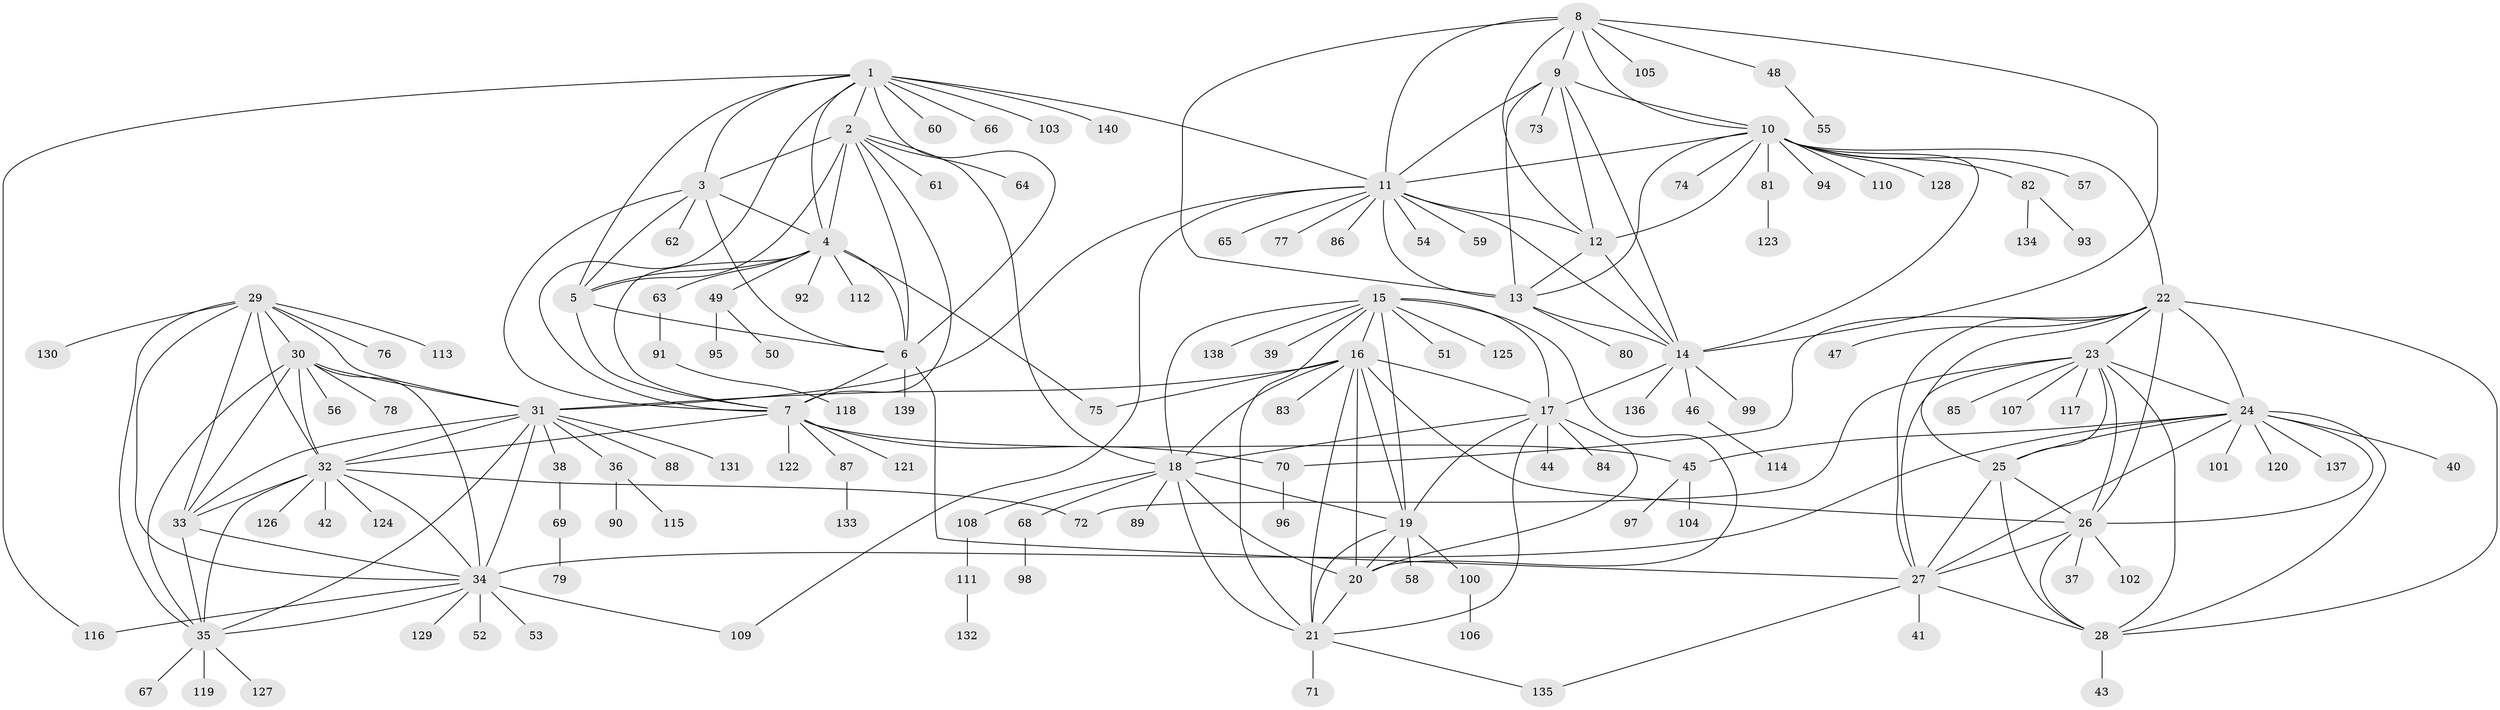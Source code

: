 // Generated by graph-tools (version 1.1) at 2025/02/03/09/25 03:02:49]
// undirected, 140 vertices, 227 edges
graph export_dot {
graph [start="1"]
  node [color=gray90,style=filled];
  1;
  2;
  3;
  4;
  5;
  6;
  7;
  8;
  9;
  10;
  11;
  12;
  13;
  14;
  15;
  16;
  17;
  18;
  19;
  20;
  21;
  22;
  23;
  24;
  25;
  26;
  27;
  28;
  29;
  30;
  31;
  32;
  33;
  34;
  35;
  36;
  37;
  38;
  39;
  40;
  41;
  42;
  43;
  44;
  45;
  46;
  47;
  48;
  49;
  50;
  51;
  52;
  53;
  54;
  55;
  56;
  57;
  58;
  59;
  60;
  61;
  62;
  63;
  64;
  65;
  66;
  67;
  68;
  69;
  70;
  71;
  72;
  73;
  74;
  75;
  76;
  77;
  78;
  79;
  80;
  81;
  82;
  83;
  84;
  85;
  86;
  87;
  88;
  89;
  90;
  91;
  92;
  93;
  94;
  95;
  96;
  97;
  98;
  99;
  100;
  101;
  102;
  103;
  104;
  105;
  106;
  107;
  108;
  109;
  110;
  111;
  112;
  113;
  114;
  115;
  116;
  117;
  118;
  119;
  120;
  121;
  122;
  123;
  124;
  125;
  126;
  127;
  128;
  129;
  130;
  131;
  132;
  133;
  134;
  135;
  136;
  137;
  138;
  139;
  140;
  1 -- 2;
  1 -- 3;
  1 -- 4;
  1 -- 5;
  1 -- 6;
  1 -- 7;
  1 -- 11;
  1 -- 60;
  1 -- 66;
  1 -- 103;
  1 -- 116;
  1 -- 140;
  2 -- 3;
  2 -- 4;
  2 -- 5;
  2 -- 6;
  2 -- 7;
  2 -- 18;
  2 -- 61;
  2 -- 64;
  3 -- 4;
  3 -- 5;
  3 -- 6;
  3 -- 7;
  3 -- 62;
  4 -- 5;
  4 -- 6;
  4 -- 7;
  4 -- 49;
  4 -- 63;
  4 -- 75;
  4 -- 92;
  4 -- 112;
  5 -- 6;
  5 -- 7;
  6 -- 7;
  6 -- 27;
  6 -- 139;
  7 -- 32;
  7 -- 45;
  7 -- 70;
  7 -- 87;
  7 -- 121;
  7 -- 122;
  8 -- 9;
  8 -- 10;
  8 -- 11;
  8 -- 12;
  8 -- 13;
  8 -- 14;
  8 -- 48;
  8 -- 105;
  9 -- 10;
  9 -- 11;
  9 -- 12;
  9 -- 13;
  9 -- 14;
  9 -- 73;
  10 -- 11;
  10 -- 12;
  10 -- 13;
  10 -- 14;
  10 -- 22;
  10 -- 57;
  10 -- 74;
  10 -- 81;
  10 -- 82;
  10 -- 94;
  10 -- 110;
  10 -- 128;
  11 -- 12;
  11 -- 13;
  11 -- 14;
  11 -- 31;
  11 -- 54;
  11 -- 59;
  11 -- 65;
  11 -- 77;
  11 -- 86;
  11 -- 109;
  12 -- 13;
  12 -- 14;
  13 -- 14;
  13 -- 80;
  14 -- 17;
  14 -- 46;
  14 -- 99;
  14 -- 136;
  15 -- 16;
  15 -- 17;
  15 -- 18;
  15 -- 19;
  15 -- 20;
  15 -- 21;
  15 -- 39;
  15 -- 51;
  15 -- 125;
  15 -- 138;
  16 -- 17;
  16 -- 18;
  16 -- 19;
  16 -- 20;
  16 -- 21;
  16 -- 26;
  16 -- 31;
  16 -- 75;
  16 -- 83;
  17 -- 18;
  17 -- 19;
  17 -- 20;
  17 -- 21;
  17 -- 44;
  17 -- 84;
  18 -- 19;
  18 -- 20;
  18 -- 21;
  18 -- 68;
  18 -- 89;
  18 -- 108;
  19 -- 20;
  19 -- 21;
  19 -- 58;
  19 -- 100;
  20 -- 21;
  21 -- 71;
  21 -- 135;
  22 -- 23;
  22 -- 24;
  22 -- 25;
  22 -- 26;
  22 -- 27;
  22 -- 28;
  22 -- 47;
  22 -- 70;
  23 -- 24;
  23 -- 25;
  23 -- 26;
  23 -- 27;
  23 -- 28;
  23 -- 72;
  23 -- 85;
  23 -- 107;
  23 -- 117;
  24 -- 25;
  24 -- 26;
  24 -- 27;
  24 -- 28;
  24 -- 34;
  24 -- 40;
  24 -- 45;
  24 -- 101;
  24 -- 120;
  24 -- 137;
  25 -- 26;
  25 -- 27;
  25 -- 28;
  26 -- 27;
  26 -- 28;
  26 -- 37;
  26 -- 102;
  27 -- 28;
  27 -- 41;
  27 -- 135;
  28 -- 43;
  29 -- 30;
  29 -- 31;
  29 -- 32;
  29 -- 33;
  29 -- 34;
  29 -- 35;
  29 -- 76;
  29 -- 113;
  29 -- 130;
  30 -- 31;
  30 -- 32;
  30 -- 33;
  30 -- 34;
  30 -- 35;
  30 -- 56;
  30 -- 78;
  31 -- 32;
  31 -- 33;
  31 -- 34;
  31 -- 35;
  31 -- 36;
  31 -- 38;
  31 -- 88;
  31 -- 131;
  32 -- 33;
  32 -- 34;
  32 -- 35;
  32 -- 42;
  32 -- 72;
  32 -- 124;
  32 -- 126;
  33 -- 34;
  33 -- 35;
  34 -- 35;
  34 -- 52;
  34 -- 53;
  34 -- 109;
  34 -- 116;
  34 -- 129;
  35 -- 67;
  35 -- 119;
  35 -- 127;
  36 -- 90;
  36 -- 115;
  38 -- 69;
  45 -- 97;
  45 -- 104;
  46 -- 114;
  48 -- 55;
  49 -- 50;
  49 -- 95;
  63 -- 91;
  68 -- 98;
  69 -- 79;
  70 -- 96;
  81 -- 123;
  82 -- 93;
  82 -- 134;
  87 -- 133;
  91 -- 118;
  100 -- 106;
  108 -- 111;
  111 -- 132;
}
